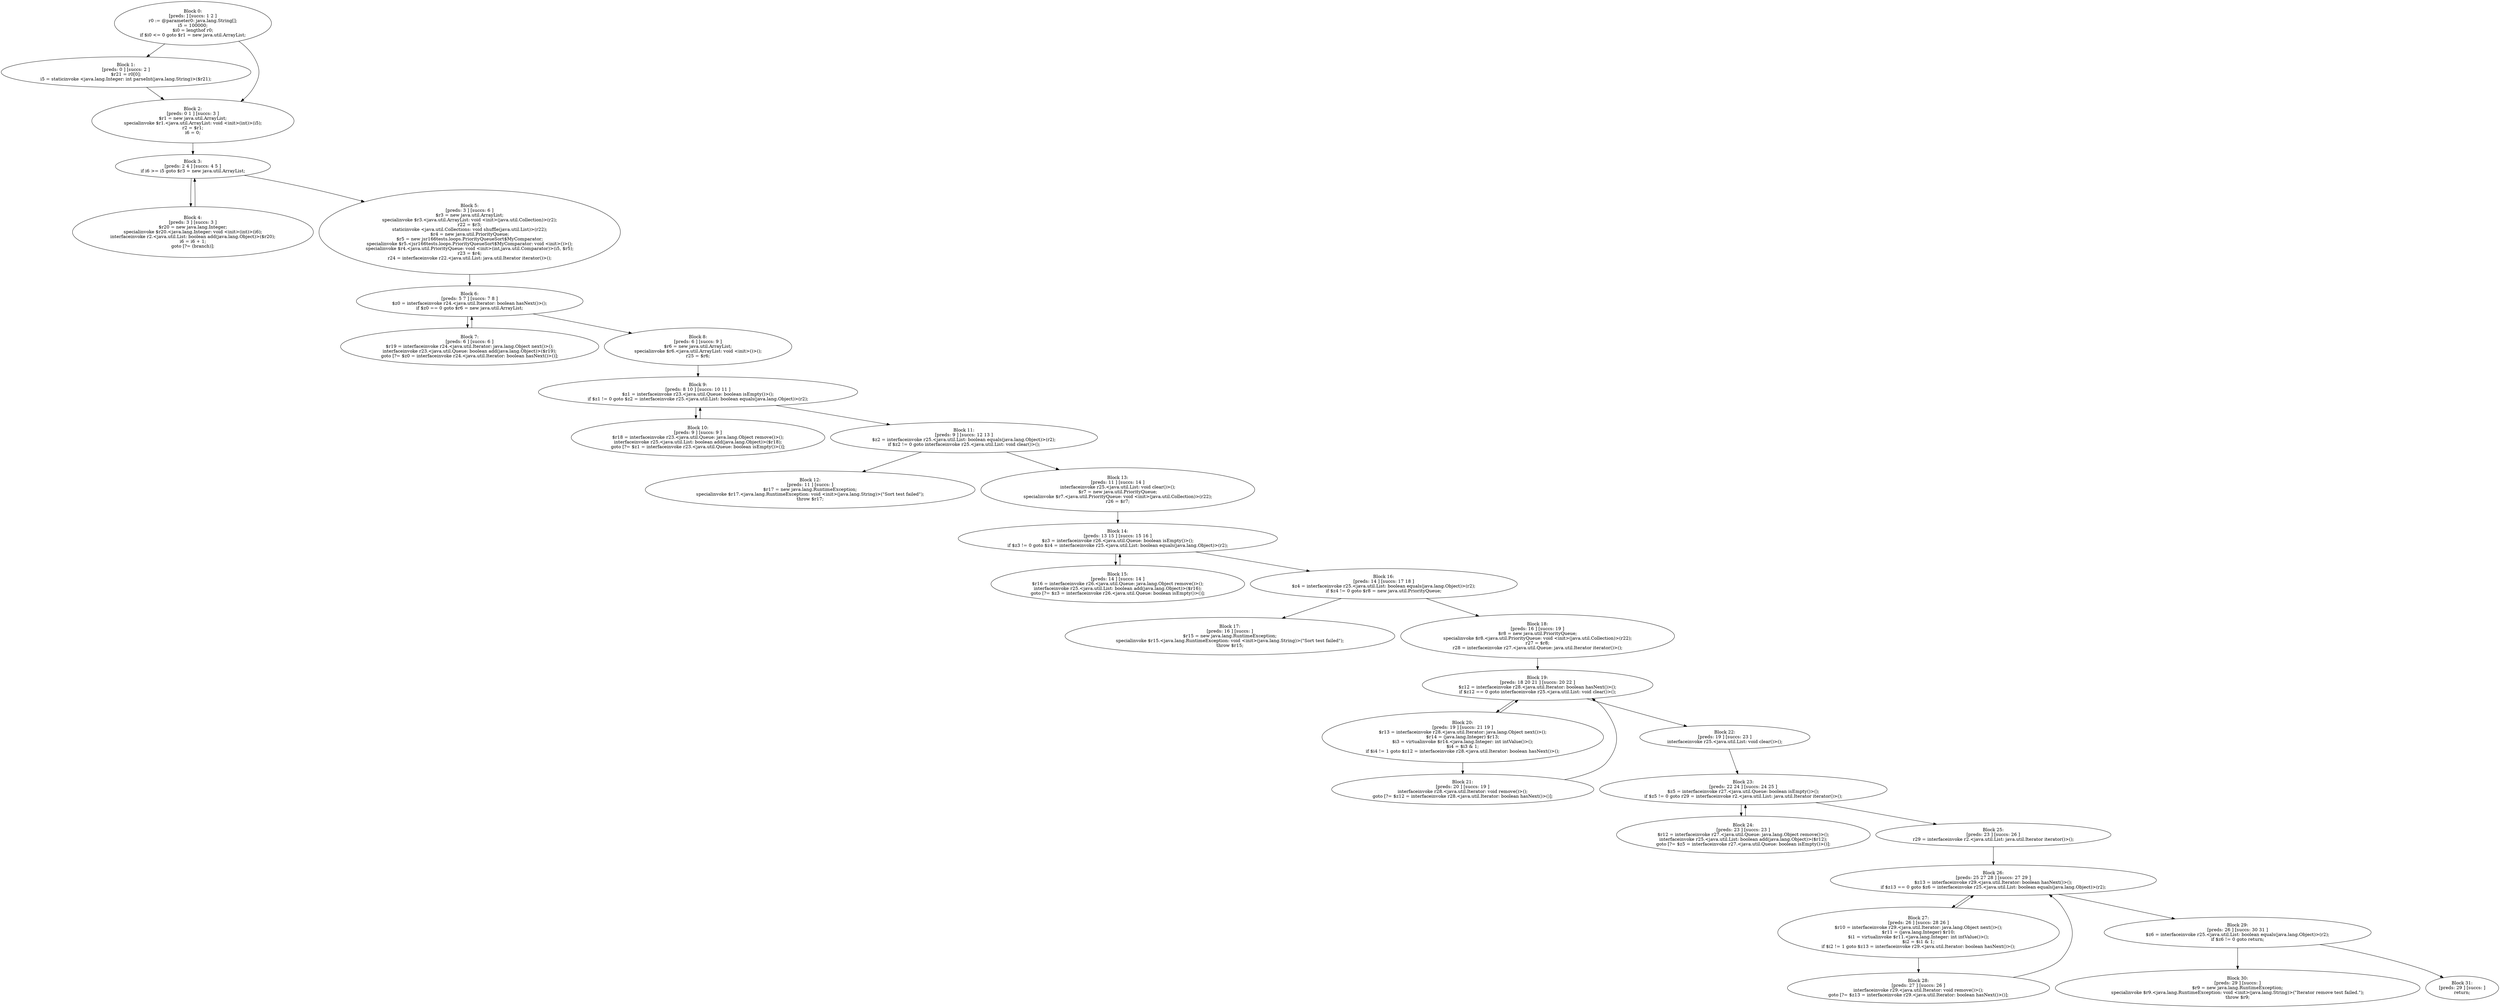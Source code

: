 digraph "unitGraph" {
    "Block 0:
[preds: ] [succs: 1 2 ]
r0 := @parameter0: java.lang.String[];
i5 = 100000;
$i0 = lengthof r0;
if $i0 <= 0 goto $r1 = new java.util.ArrayList;
"
    "Block 1:
[preds: 0 ] [succs: 2 ]
$r21 = r0[0];
i5 = staticinvoke <java.lang.Integer: int parseInt(java.lang.String)>($r21);
"
    "Block 2:
[preds: 0 1 ] [succs: 3 ]
$r1 = new java.util.ArrayList;
specialinvoke $r1.<java.util.ArrayList: void <init>(int)>(i5);
r2 = $r1;
i6 = 0;
"
    "Block 3:
[preds: 2 4 ] [succs: 4 5 ]
if i6 >= i5 goto $r3 = new java.util.ArrayList;
"
    "Block 4:
[preds: 3 ] [succs: 3 ]
$r20 = new java.lang.Integer;
specialinvoke $r20.<java.lang.Integer: void <init>(int)>(i6);
interfaceinvoke r2.<java.util.List: boolean add(java.lang.Object)>($r20);
i6 = i6 + 1;
goto [?= (branch)];
"
    "Block 5:
[preds: 3 ] [succs: 6 ]
$r3 = new java.util.ArrayList;
specialinvoke $r3.<java.util.ArrayList: void <init>(java.util.Collection)>(r2);
r22 = $r3;
staticinvoke <java.util.Collections: void shuffle(java.util.List)>(r22);
$r4 = new java.util.PriorityQueue;
$r5 = new jsr166tests.loops.PriorityQueueSort$MyComparator;
specialinvoke $r5.<jsr166tests.loops.PriorityQueueSort$MyComparator: void <init>()>();
specialinvoke $r4.<java.util.PriorityQueue: void <init>(int,java.util.Comparator)>(i5, $r5);
r23 = $r4;
r24 = interfaceinvoke r22.<java.util.List: java.util.Iterator iterator()>();
"
    "Block 6:
[preds: 5 7 ] [succs: 7 8 ]
$z0 = interfaceinvoke r24.<java.util.Iterator: boolean hasNext()>();
if $z0 == 0 goto $r6 = new java.util.ArrayList;
"
    "Block 7:
[preds: 6 ] [succs: 6 ]
$r19 = interfaceinvoke r24.<java.util.Iterator: java.lang.Object next()>();
interfaceinvoke r23.<java.util.Queue: boolean add(java.lang.Object)>($r19);
goto [?= $z0 = interfaceinvoke r24.<java.util.Iterator: boolean hasNext()>()];
"
    "Block 8:
[preds: 6 ] [succs: 9 ]
$r6 = new java.util.ArrayList;
specialinvoke $r6.<java.util.ArrayList: void <init>()>();
r25 = $r6;
"
    "Block 9:
[preds: 8 10 ] [succs: 10 11 ]
$z1 = interfaceinvoke r23.<java.util.Queue: boolean isEmpty()>();
if $z1 != 0 goto $z2 = interfaceinvoke r25.<java.util.List: boolean equals(java.lang.Object)>(r2);
"
    "Block 10:
[preds: 9 ] [succs: 9 ]
$r18 = interfaceinvoke r23.<java.util.Queue: java.lang.Object remove()>();
interfaceinvoke r25.<java.util.List: boolean add(java.lang.Object)>($r18);
goto [?= $z1 = interfaceinvoke r23.<java.util.Queue: boolean isEmpty()>()];
"
    "Block 11:
[preds: 9 ] [succs: 12 13 ]
$z2 = interfaceinvoke r25.<java.util.List: boolean equals(java.lang.Object)>(r2);
if $z2 != 0 goto interfaceinvoke r25.<java.util.List: void clear()>();
"
    "Block 12:
[preds: 11 ] [succs: ]
$r17 = new java.lang.RuntimeException;
specialinvoke $r17.<java.lang.RuntimeException: void <init>(java.lang.String)>(\"Sort test failed\");
throw $r17;
"
    "Block 13:
[preds: 11 ] [succs: 14 ]
interfaceinvoke r25.<java.util.List: void clear()>();
$r7 = new java.util.PriorityQueue;
specialinvoke $r7.<java.util.PriorityQueue: void <init>(java.util.Collection)>(r22);
r26 = $r7;
"
    "Block 14:
[preds: 13 15 ] [succs: 15 16 ]
$z3 = interfaceinvoke r26.<java.util.Queue: boolean isEmpty()>();
if $z3 != 0 goto $z4 = interfaceinvoke r25.<java.util.List: boolean equals(java.lang.Object)>(r2);
"
    "Block 15:
[preds: 14 ] [succs: 14 ]
$r16 = interfaceinvoke r26.<java.util.Queue: java.lang.Object remove()>();
interfaceinvoke r25.<java.util.List: boolean add(java.lang.Object)>($r16);
goto [?= $z3 = interfaceinvoke r26.<java.util.Queue: boolean isEmpty()>()];
"
    "Block 16:
[preds: 14 ] [succs: 17 18 ]
$z4 = interfaceinvoke r25.<java.util.List: boolean equals(java.lang.Object)>(r2);
if $z4 != 0 goto $r8 = new java.util.PriorityQueue;
"
    "Block 17:
[preds: 16 ] [succs: ]
$r15 = new java.lang.RuntimeException;
specialinvoke $r15.<java.lang.RuntimeException: void <init>(java.lang.String)>(\"Sort test failed\");
throw $r15;
"
    "Block 18:
[preds: 16 ] [succs: 19 ]
$r8 = new java.util.PriorityQueue;
specialinvoke $r8.<java.util.PriorityQueue: void <init>(java.util.Collection)>(r22);
r27 = $r8;
r28 = interfaceinvoke r27.<java.util.Queue: java.util.Iterator iterator()>();
"
    "Block 19:
[preds: 18 20 21 ] [succs: 20 22 ]
$z12 = interfaceinvoke r28.<java.util.Iterator: boolean hasNext()>();
if $z12 == 0 goto interfaceinvoke r25.<java.util.List: void clear()>();
"
    "Block 20:
[preds: 19 ] [succs: 21 19 ]
$r13 = interfaceinvoke r28.<java.util.Iterator: java.lang.Object next()>();
$r14 = (java.lang.Integer) $r13;
$i3 = virtualinvoke $r14.<java.lang.Integer: int intValue()>();
$i4 = $i3 & 1;
if $i4 != 1 goto $z12 = interfaceinvoke r28.<java.util.Iterator: boolean hasNext()>();
"
    "Block 21:
[preds: 20 ] [succs: 19 ]
interfaceinvoke r28.<java.util.Iterator: void remove()>();
goto [?= $z12 = interfaceinvoke r28.<java.util.Iterator: boolean hasNext()>()];
"
    "Block 22:
[preds: 19 ] [succs: 23 ]
interfaceinvoke r25.<java.util.List: void clear()>();
"
    "Block 23:
[preds: 22 24 ] [succs: 24 25 ]
$z5 = interfaceinvoke r27.<java.util.Queue: boolean isEmpty()>();
if $z5 != 0 goto r29 = interfaceinvoke r2.<java.util.List: java.util.Iterator iterator()>();
"
    "Block 24:
[preds: 23 ] [succs: 23 ]
$r12 = interfaceinvoke r27.<java.util.Queue: java.lang.Object remove()>();
interfaceinvoke r25.<java.util.List: boolean add(java.lang.Object)>($r12);
goto [?= $z5 = interfaceinvoke r27.<java.util.Queue: boolean isEmpty()>()];
"
    "Block 25:
[preds: 23 ] [succs: 26 ]
r29 = interfaceinvoke r2.<java.util.List: java.util.Iterator iterator()>();
"
    "Block 26:
[preds: 25 27 28 ] [succs: 27 29 ]
$z13 = interfaceinvoke r29.<java.util.Iterator: boolean hasNext()>();
if $z13 == 0 goto $z6 = interfaceinvoke r25.<java.util.List: boolean equals(java.lang.Object)>(r2);
"
    "Block 27:
[preds: 26 ] [succs: 28 26 ]
$r10 = interfaceinvoke r29.<java.util.Iterator: java.lang.Object next()>();
$r11 = (java.lang.Integer) $r10;
$i1 = virtualinvoke $r11.<java.lang.Integer: int intValue()>();
$i2 = $i1 & 1;
if $i2 != 1 goto $z13 = interfaceinvoke r29.<java.util.Iterator: boolean hasNext()>();
"
    "Block 28:
[preds: 27 ] [succs: 26 ]
interfaceinvoke r29.<java.util.Iterator: void remove()>();
goto [?= $z13 = interfaceinvoke r29.<java.util.Iterator: boolean hasNext()>()];
"
    "Block 29:
[preds: 26 ] [succs: 30 31 ]
$z6 = interfaceinvoke r25.<java.util.List: boolean equals(java.lang.Object)>(r2);
if $z6 != 0 goto return;
"
    "Block 30:
[preds: 29 ] [succs: ]
$r9 = new java.lang.RuntimeException;
specialinvoke $r9.<java.lang.RuntimeException: void <init>(java.lang.String)>(\"Iterator remove test failed.\");
throw $r9;
"
    "Block 31:
[preds: 29 ] [succs: ]
return;
"
    "Block 0:
[preds: ] [succs: 1 2 ]
r0 := @parameter0: java.lang.String[];
i5 = 100000;
$i0 = lengthof r0;
if $i0 <= 0 goto $r1 = new java.util.ArrayList;
"->"Block 1:
[preds: 0 ] [succs: 2 ]
$r21 = r0[0];
i5 = staticinvoke <java.lang.Integer: int parseInt(java.lang.String)>($r21);
";
    "Block 0:
[preds: ] [succs: 1 2 ]
r0 := @parameter0: java.lang.String[];
i5 = 100000;
$i0 = lengthof r0;
if $i0 <= 0 goto $r1 = new java.util.ArrayList;
"->"Block 2:
[preds: 0 1 ] [succs: 3 ]
$r1 = new java.util.ArrayList;
specialinvoke $r1.<java.util.ArrayList: void <init>(int)>(i5);
r2 = $r1;
i6 = 0;
";
    "Block 1:
[preds: 0 ] [succs: 2 ]
$r21 = r0[0];
i5 = staticinvoke <java.lang.Integer: int parseInt(java.lang.String)>($r21);
"->"Block 2:
[preds: 0 1 ] [succs: 3 ]
$r1 = new java.util.ArrayList;
specialinvoke $r1.<java.util.ArrayList: void <init>(int)>(i5);
r2 = $r1;
i6 = 0;
";
    "Block 2:
[preds: 0 1 ] [succs: 3 ]
$r1 = new java.util.ArrayList;
specialinvoke $r1.<java.util.ArrayList: void <init>(int)>(i5);
r2 = $r1;
i6 = 0;
"->"Block 3:
[preds: 2 4 ] [succs: 4 5 ]
if i6 >= i5 goto $r3 = new java.util.ArrayList;
";
    "Block 3:
[preds: 2 4 ] [succs: 4 5 ]
if i6 >= i5 goto $r3 = new java.util.ArrayList;
"->"Block 4:
[preds: 3 ] [succs: 3 ]
$r20 = new java.lang.Integer;
specialinvoke $r20.<java.lang.Integer: void <init>(int)>(i6);
interfaceinvoke r2.<java.util.List: boolean add(java.lang.Object)>($r20);
i6 = i6 + 1;
goto [?= (branch)];
";
    "Block 3:
[preds: 2 4 ] [succs: 4 5 ]
if i6 >= i5 goto $r3 = new java.util.ArrayList;
"->"Block 5:
[preds: 3 ] [succs: 6 ]
$r3 = new java.util.ArrayList;
specialinvoke $r3.<java.util.ArrayList: void <init>(java.util.Collection)>(r2);
r22 = $r3;
staticinvoke <java.util.Collections: void shuffle(java.util.List)>(r22);
$r4 = new java.util.PriorityQueue;
$r5 = new jsr166tests.loops.PriorityQueueSort$MyComparator;
specialinvoke $r5.<jsr166tests.loops.PriorityQueueSort$MyComparator: void <init>()>();
specialinvoke $r4.<java.util.PriorityQueue: void <init>(int,java.util.Comparator)>(i5, $r5);
r23 = $r4;
r24 = interfaceinvoke r22.<java.util.List: java.util.Iterator iterator()>();
";
    "Block 4:
[preds: 3 ] [succs: 3 ]
$r20 = new java.lang.Integer;
specialinvoke $r20.<java.lang.Integer: void <init>(int)>(i6);
interfaceinvoke r2.<java.util.List: boolean add(java.lang.Object)>($r20);
i6 = i6 + 1;
goto [?= (branch)];
"->"Block 3:
[preds: 2 4 ] [succs: 4 5 ]
if i6 >= i5 goto $r3 = new java.util.ArrayList;
";
    "Block 5:
[preds: 3 ] [succs: 6 ]
$r3 = new java.util.ArrayList;
specialinvoke $r3.<java.util.ArrayList: void <init>(java.util.Collection)>(r2);
r22 = $r3;
staticinvoke <java.util.Collections: void shuffle(java.util.List)>(r22);
$r4 = new java.util.PriorityQueue;
$r5 = new jsr166tests.loops.PriorityQueueSort$MyComparator;
specialinvoke $r5.<jsr166tests.loops.PriorityQueueSort$MyComparator: void <init>()>();
specialinvoke $r4.<java.util.PriorityQueue: void <init>(int,java.util.Comparator)>(i5, $r5);
r23 = $r4;
r24 = interfaceinvoke r22.<java.util.List: java.util.Iterator iterator()>();
"->"Block 6:
[preds: 5 7 ] [succs: 7 8 ]
$z0 = interfaceinvoke r24.<java.util.Iterator: boolean hasNext()>();
if $z0 == 0 goto $r6 = new java.util.ArrayList;
";
    "Block 6:
[preds: 5 7 ] [succs: 7 8 ]
$z0 = interfaceinvoke r24.<java.util.Iterator: boolean hasNext()>();
if $z0 == 0 goto $r6 = new java.util.ArrayList;
"->"Block 7:
[preds: 6 ] [succs: 6 ]
$r19 = interfaceinvoke r24.<java.util.Iterator: java.lang.Object next()>();
interfaceinvoke r23.<java.util.Queue: boolean add(java.lang.Object)>($r19);
goto [?= $z0 = interfaceinvoke r24.<java.util.Iterator: boolean hasNext()>()];
";
    "Block 6:
[preds: 5 7 ] [succs: 7 8 ]
$z0 = interfaceinvoke r24.<java.util.Iterator: boolean hasNext()>();
if $z0 == 0 goto $r6 = new java.util.ArrayList;
"->"Block 8:
[preds: 6 ] [succs: 9 ]
$r6 = new java.util.ArrayList;
specialinvoke $r6.<java.util.ArrayList: void <init>()>();
r25 = $r6;
";
    "Block 7:
[preds: 6 ] [succs: 6 ]
$r19 = interfaceinvoke r24.<java.util.Iterator: java.lang.Object next()>();
interfaceinvoke r23.<java.util.Queue: boolean add(java.lang.Object)>($r19);
goto [?= $z0 = interfaceinvoke r24.<java.util.Iterator: boolean hasNext()>()];
"->"Block 6:
[preds: 5 7 ] [succs: 7 8 ]
$z0 = interfaceinvoke r24.<java.util.Iterator: boolean hasNext()>();
if $z0 == 0 goto $r6 = new java.util.ArrayList;
";
    "Block 8:
[preds: 6 ] [succs: 9 ]
$r6 = new java.util.ArrayList;
specialinvoke $r6.<java.util.ArrayList: void <init>()>();
r25 = $r6;
"->"Block 9:
[preds: 8 10 ] [succs: 10 11 ]
$z1 = interfaceinvoke r23.<java.util.Queue: boolean isEmpty()>();
if $z1 != 0 goto $z2 = interfaceinvoke r25.<java.util.List: boolean equals(java.lang.Object)>(r2);
";
    "Block 9:
[preds: 8 10 ] [succs: 10 11 ]
$z1 = interfaceinvoke r23.<java.util.Queue: boolean isEmpty()>();
if $z1 != 0 goto $z2 = interfaceinvoke r25.<java.util.List: boolean equals(java.lang.Object)>(r2);
"->"Block 10:
[preds: 9 ] [succs: 9 ]
$r18 = interfaceinvoke r23.<java.util.Queue: java.lang.Object remove()>();
interfaceinvoke r25.<java.util.List: boolean add(java.lang.Object)>($r18);
goto [?= $z1 = interfaceinvoke r23.<java.util.Queue: boolean isEmpty()>()];
";
    "Block 9:
[preds: 8 10 ] [succs: 10 11 ]
$z1 = interfaceinvoke r23.<java.util.Queue: boolean isEmpty()>();
if $z1 != 0 goto $z2 = interfaceinvoke r25.<java.util.List: boolean equals(java.lang.Object)>(r2);
"->"Block 11:
[preds: 9 ] [succs: 12 13 ]
$z2 = interfaceinvoke r25.<java.util.List: boolean equals(java.lang.Object)>(r2);
if $z2 != 0 goto interfaceinvoke r25.<java.util.List: void clear()>();
";
    "Block 10:
[preds: 9 ] [succs: 9 ]
$r18 = interfaceinvoke r23.<java.util.Queue: java.lang.Object remove()>();
interfaceinvoke r25.<java.util.List: boolean add(java.lang.Object)>($r18);
goto [?= $z1 = interfaceinvoke r23.<java.util.Queue: boolean isEmpty()>()];
"->"Block 9:
[preds: 8 10 ] [succs: 10 11 ]
$z1 = interfaceinvoke r23.<java.util.Queue: boolean isEmpty()>();
if $z1 != 0 goto $z2 = interfaceinvoke r25.<java.util.List: boolean equals(java.lang.Object)>(r2);
";
    "Block 11:
[preds: 9 ] [succs: 12 13 ]
$z2 = interfaceinvoke r25.<java.util.List: boolean equals(java.lang.Object)>(r2);
if $z2 != 0 goto interfaceinvoke r25.<java.util.List: void clear()>();
"->"Block 12:
[preds: 11 ] [succs: ]
$r17 = new java.lang.RuntimeException;
specialinvoke $r17.<java.lang.RuntimeException: void <init>(java.lang.String)>(\"Sort test failed\");
throw $r17;
";
    "Block 11:
[preds: 9 ] [succs: 12 13 ]
$z2 = interfaceinvoke r25.<java.util.List: boolean equals(java.lang.Object)>(r2);
if $z2 != 0 goto interfaceinvoke r25.<java.util.List: void clear()>();
"->"Block 13:
[preds: 11 ] [succs: 14 ]
interfaceinvoke r25.<java.util.List: void clear()>();
$r7 = new java.util.PriorityQueue;
specialinvoke $r7.<java.util.PriorityQueue: void <init>(java.util.Collection)>(r22);
r26 = $r7;
";
    "Block 13:
[preds: 11 ] [succs: 14 ]
interfaceinvoke r25.<java.util.List: void clear()>();
$r7 = new java.util.PriorityQueue;
specialinvoke $r7.<java.util.PriorityQueue: void <init>(java.util.Collection)>(r22);
r26 = $r7;
"->"Block 14:
[preds: 13 15 ] [succs: 15 16 ]
$z3 = interfaceinvoke r26.<java.util.Queue: boolean isEmpty()>();
if $z3 != 0 goto $z4 = interfaceinvoke r25.<java.util.List: boolean equals(java.lang.Object)>(r2);
";
    "Block 14:
[preds: 13 15 ] [succs: 15 16 ]
$z3 = interfaceinvoke r26.<java.util.Queue: boolean isEmpty()>();
if $z3 != 0 goto $z4 = interfaceinvoke r25.<java.util.List: boolean equals(java.lang.Object)>(r2);
"->"Block 15:
[preds: 14 ] [succs: 14 ]
$r16 = interfaceinvoke r26.<java.util.Queue: java.lang.Object remove()>();
interfaceinvoke r25.<java.util.List: boolean add(java.lang.Object)>($r16);
goto [?= $z3 = interfaceinvoke r26.<java.util.Queue: boolean isEmpty()>()];
";
    "Block 14:
[preds: 13 15 ] [succs: 15 16 ]
$z3 = interfaceinvoke r26.<java.util.Queue: boolean isEmpty()>();
if $z3 != 0 goto $z4 = interfaceinvoke r25.<java.util.List: boolean equals(java.lang.Object)>(r2);
"->"Block 16:
[preds: 14 ] [succs: 17 18 ]
$z4 = interfaceinvoke r25.<java.util.List: boolean equals(java.lang.Object)>(r2);
if $z4 != 0 goto $r8 = new java.util.PriorityQueue;
";
    "Block 15:
[preds: 14 ] [succs: 14 ]
$r16 = interfaceinvoke r26.<java.util.Queue: java.lang.Object remove()>();
interfaceinvoke r25.<java.util.List: boolean add(java.lang.Object)>($r16);
goto [?= $z3 = interfaceinvoke r26.<java.util.Queue: boolean isEmpty()>()];
"->"Block 14:
[preds: 13 15 ] [succs: 15 16 ]
$z3 = interfaceinvoke r26.<java.util.Queue: boolean isEmpty()>();
if $z3 != 0 goto $z4 = interfaceinvoke r25.<java.util.List: boolean equals(java.lang.Object)>(r2);
";
    "Block 16:
[preds: 14 ] [succs: 17 18 ]
$z4 = interfaceinvoke r25.<java.util.List: boolean equals(java.lang.Object)>(r2);
if $z4 != 0 goto $r8 = new java.util.PriorityQueue;
"->"Block 17:
[preds: 16 ] [succs: ]
$r15 = new java.lang.RuntimeException;
specialinvoke $r15.<java.lang.RuntimeException: void <init>(java.lang.String)>(\"Sort test failed\");
throw $r15;
";
    "Block 16:
[preds: 14 ] [succs: 17 18 ]
$z4 = interfaceinvoke r25.<java.util.List: boolean equals(java.lang.Object)>(r2);
if $z4 != 0 goto $r8 = new java.util.PriorityQueue;
"->"Block 18:
[preds: 16 ] [succs: 19 ]
$r8 = new java.util.PriorityQueue;
specialinvoke $r8.<java.util.PriorityQueue: void <init>(java.util.Collection)>(r22);
r27 = $r8;
r28 = interfaceinvoke r27.<java.util.Queue: java.util.Iterator iterator()>();
";
    "Block 18:
[preds: 16 ] [succs: 19 ]
$r8 = new java.util.PriorityQueue;
specialinvoke $r8.<java.util.PriorityQueue: void <init>(java.util.Collection)>(r22);
r27 = $r8;
r28 = interfaceinvoke r27.<java.util.Queue: java.util.Iterator iterator()>();
"->"Block 19:
[preds: 18 20 21 ] [succs: 20 22 ]
$z12 = interfaceinvoke r28.<java.util.Iterator: boolean hasNext()>();
if $z12 == 0 goto interfaceinvoke r25.<java.util.List: void clear()>();
";
    "Block 19:
[preds: 18 20 21 ] [succs: 20 22 ]
$z12 = interfaceinvoke r28.<java.util.Iterator: boolean hasNext()>();
if $z12 == 0 goto interfaceinvoke r25.<java.util.List: void clear()>();
"->"Block 20:
[preds: 19 ] [succs: 21 19 ]
$r13 = interfaceinvoke r28.<java.util.Iterator: java.lang.Object next()>();
$r14 = (java.lang.Integer) $r13;
$i3 = virtualinvoke $r14.<java.lang.Integer: int intValue()>();
$i4 = $i3 & 1;
if $i4 != 1 goto $z12 = interfaceinvoke r28.<java.util.Iterator: boolean hasNext()>();
";
    "Block 19:
[preds: 18 20 21 ] [succs: 20 22 ]
$z12 = interfaceinvoke r28.<java.util.Iterator: boolean hasNext()>();
if $z12 == 0 goto interfaceinvoke r25.<java.util.List: void clear()>();
"->"Block 22:
[preds: 19 ] [succs: 23 ]
interfaceinvoke r25.<java.util.List: void clear()>();
";
    "Block 20:
[preds: 19 ] [succs: 21 19 ]
$r13 = interfaceinvoke r28.<java.util.Iterator: java.lang.Object next()>();
$r14 = (java.lang.Integer) $r13;
$i3 = virtualinvoke $r14.<java.lang.Integer: int intValue()>();
$i4 = $i3 & 1;
if $i4 != 1 goto $z12 = interfaceinvoke r28.<java.util.Iterator: boolean hasNext()>();
"->"Block 21:
[preds: 20 ] [succs: 19 ]
interfaceinvoke r28.<java.util.Iterator: void remove()>();
goto [?= $z12 = interfaceinvoke r28.<java.util.Iterator: boolean hasNext()>()];
";
    "Block 20:
[preds: 19 ] [succs: 21 19 ]
$r13 = interfaceinvoke r28.<java.util.Iterator: java.lang.Object next()>();
$r14 = (java.lang.Integer) $r13;
$i3 = virtualinvoke $r14.<java.lang.Integer: int intValue()>();
$i4 = $i3 & 1;
if $i4 != 1 goto $z12 = interfaceinvoke r28.<java.util.Iterator: boolean hasNext()>();
"->"Block 19:
[preds: 18 20 21 ] [succs: 20 22 ]
$z12 = interfaceinvoke r28.<java.util.Iterator: boolean hasNext()>();
if $z12 == 0 goto interfaceinvoke r25.<java.util.List: void clear()>();
";
    "Block 21:
[preds: 20 ] [succs: 19 ]
interfaceinvoke r28.<java.util.Iterator: void remove()>();
goto [?= $z12 = interfaceinvoke r28.<java.util.Iterator: boolean hasNext()>()];
"->"Block 19:
[preds: 18 20 21 ] [succs: 20 22 ]
$z12 = interfaceinvoke r28.<java.util.Iterator: boolean hasNext()>();
if $z12 == 0 goto interfaceinvoke r25.<java.util.List: void clear()>();
";
    "Block 22:
[preds: 19 ] [succs: 23 ]
interfaceinvoke r25.<java.util.List: void clear()>();
"->"Block 23:
[preds: 22 24 ] [succs: 24 25 ]
$z5 = interfaceinvoke r27.<java.util.Queue: boolean isEmpty()>();
if $z5 != 0 goto r29 = interfaceinvoke r2.<java.util.List: java.util.Iterator iterator()>();
";
    "Block 23:
[preds: 22 24 ] [succs: 24 25 ]
$z5 = interfaceinvoke r27.<java.util.Queue: boolean isEmpty()>();
if $z5 != 0 goto r29 = interfaceinvoke r2.<java.util.List: java.util.Iterator iterator()>();
"->"Block 24:
[preds: 23 ] [succs: 23 ]
$r12 = interfaceinvoke r27.<java.util.Queue: java.lang.Object remove()>();
interfaceinvoke r25.<java.util.List: boolean add(java.lang.Object)>($r12);
goto [?= $z5 = interfaceinvoke r27.<java.util.Queue: boolean isEmpty()>()];
";
    "Block 23:
[preds: 22 24 ] [succs: 24 25 ]
$z5 = interfaceinvoke r27.<java.util.Queue: boolean isEmpty()>();
if $z5 != 0 goto r29 = interfaceinvoke r2.<java.util.List: java.util.Iterator iterator()>();
"->"Block 25:
[preds: 23 ] [succs: 26 ]
r29 = interfaceinvoke r2.<java.util.List: java.util.Iterator iterator()>();
";
    "Block 24:
[preds: 23 ] [succs: 23 ]
$r12 = interfaceinvoke r27.<java.util.Queue: java.lang.Object remove()>();
interfaceinvoke r25.<java.util.List: boolean add(java.lang.Object)>($r12);
goto [?= $z5 = interfaceinvoke r27.<java.util.Queue: boolean isEmpty()>()];
"->"Block 23:
[preds: 22 24 ] [succs: 24 25 ]
$z5 = interfaceinvoke r27.<java.util.Queue: boolean isEmpty()>();
if $z5 != 0 goto r29 = interfaceinvoke r2.<java.util.List: java.util.Iterator iterator()>();
";
    "Block 25:
[preds: 23 ] [succs: 26 ]
r29 = interfaceinvoke r2.<java.util.List: java.util.Iterator iterator()>();
"->"Block 26:
[preds: 25 27 28 ] [succs: 27 29 ]
$z13 = interfaceinvoke r29.<java.util.Iterator: boolean hasNext()>();
if $z13 == 0 goto $z6 = interfaceinvoke r25.<java.util.List: boolean equals(java.lang.Object)>(r2);
";
    "Block 26:
[preds: 25 27 28 ] [succs: 27 29 ]
$z13 = interfaceinvoke r29.<java.util.Iterator: boolean hasNext()>();
if $z13 == 0 goto $z6 = interfaceinvoke r25.<java.util.List: boolean equals(java.lang.Object)>(r2);
"->"Block 27:
[preds: 26 ] [succs: 28 26 ]
$r10 = interfaceinvoke r29.<java.util.Iterator: java.lang.Object next()>();
$r11 = (java.lang.Integer) $r10;
$i1 = virtualinvoke $r11.<java.lang.Integer: int intValue()>();
$i2 = $i1 & 1;
if $i2 != 1 goto $z13 = interfaceinvoke r29.<java.util.Iterator: boolean hasNext()>();
";
    "Block 26:
[preds: 25 27 28 ] [succs: 27 29 ]
$z13 = interfaceinvoke r29.<java.util.Iterator: boolean hasNext()>();
if $z13 == 0 goto $z6 = interfaceinvoke r25.<java.util.List: boolean equals(java.lang.Object)>(r2);
"->"Block 29:
[preds: 26 ] [succs: 30 31 ]
$z6 = interfaceinvoke r25.<java.util.List: boolean equals(java.lang.Object)>(r2);
if $z6 != 0 goto return;
";
    "Block 27:
[preds: 26 ] [succs: 28 26 ]
$r10 = interfaceinvoke r29.<java.util.Iterator: java.lang.Object next()>();
$r11 = (java.lang.Integer) $r10;
$i1 = virtualinvoke $r11.<java.lang.Integer: int intValue()>();
$i2 = $i1 & 1;
if $i2 != 1 goto $z13 = interfaceinvoke r29.<java.util.Iterator: boolean hasNext()>();
"->"Block 28:
[preds: 27 ] [succs: 26 ]
interfaceinvoke r29.<java.util.Iterator: void remove()>();
goto [?= $z13 = interfaceinvoke r29.<java.util.Iterator: boolean hasNext()>()];
";
    "Block 27:
[preds: 26 ] [succs: 28 26 ]
$r10 = interfaceinvoke r29.<java.util.Iterator: java.lang.Object next()>();
$r11 = (java.lang.Integer) $r10;
$i1 = virtualinvoke $r11.<java.lang.Integer: int intValue()>();
$i2 = $i1 & 1;
if $i2 != 1 goto $z13 = interfaceinvoke r29.<java.util.Iterator: boolean hasNext()>();
"->"Block 26:
[preds: 25 27 28 ] [succs: 27 29 ]
$z13 = interfaceinvoke r29.<java.util.Iterator: boolean hasNext()>();
if $z13 == 0 goto $z6 = interfaceinvoke r25.<java.util.List: boolean equals(java.lang.Object)>(r2);
";
    "Block 28:
[preds: 27 ] [succs: 26 ]
interfaceinvoke r29.<java.util.Iterator: void remove()>();
goto [?= $z13 = interfaceinvoke r29.<java.util.Iterator: boolean hasNext()>()];
"->"Block 26:
[preds: 25 27 28 ] [succs: 27 29 ]
$z13 = interfaceinvoke r29.<java.util.Iterator: boolean hasNext()>();
if $z13 == 0 goto $z6 = interfaceinvoke r25.<java.util.List: boolean equals(java.lang.Object)>(r2);
";
    "Block 29:
[preds: 26 ] [succs: 30 31 ]
$z6 = interfaceinvoke r25.<java.util.List: boolean equals(java.lang.Object)>(r2);
if $z6 != 0 goto return;
"->"Block 30:
[preds: 29 ] [succs: ]
$r9 = new java.lang.RuntimeException;
specialinvoke $r9.<java.lang.RuntimeException: void <init>(java.lang.String)>(\"Iterator remove test failed.\");
throw $r9;
";
    "Block 29:
[preds: 26 ] [succs: 30 31 ]
$z6 = interfaceinvoke r25.<java.util.List: boolean equals(java.lang.Object)>(r2);
if $z6 != 0 goto return;
"->"Block 31:
[preds: 29 ] [succs: ]
return;
";
}
